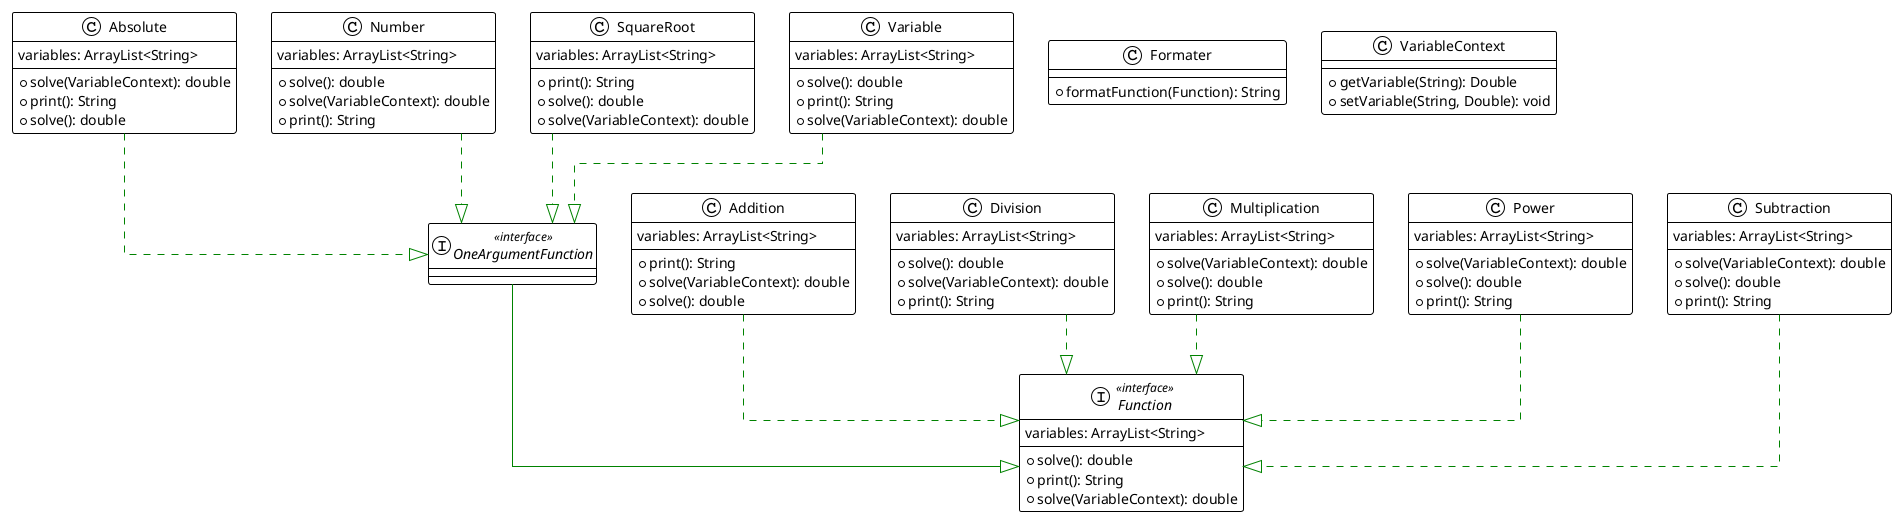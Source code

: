 @startuml

!theme plain
top to bottom direction
skinparam linetype ortho

class Absolute {
  + solve(VariableContext): double
  + print(): String
  + solve(): double
   variables: ArrayList<String>
}
class Addition {
  + print(): String
  + solve(VariableContext): double
  + solve(): double
   variables: ArrayList<String>
}
class Division {
  + solve(): double
  + solve(VariableContext): double
  + print(): String
   variables: ArrayList<String>
}
class Formater {
  + formatFunction(Function): String
}
interface Function << interface >> {
  + solve(): double
  + print(): String
  + solve(VariableContext): double
   variables: ArrayList<String>
}
class Multiplication {
  + solve(VariableContext): double
  + solve(): double
  + print(): String
   variables: ArrayList<String>
}
class Number {
  + solve(): double
  + solve(VariableContext): double
  + print(): String
   variables: ArrayList<String>
}
interface OneArgumentFunction << interface >>
class Power {
  + solve(VariableContext): double
  + solve(): double
  + print(): String
   variables: ArrayList<String>
}
class SquareRoot {
  + print(): String
  + solve(): double
  + solve(VariableContext): double
   variables: ArrayList<String>
}
class Subtraction {
  + solve(VariableContext): double
  + solve(): double
  + print(): String
   variables: ArrayList<String>
}
class Variable {
  + solve(): double
  + print(): String
  + solve(VariableContext): double
   variables: ArrayList<String>
}
class VariableContext {
  + getVariable(String): Double
  + setVariable(String, Double): void
}

Absolute             -[#008200,dashed]-^  OneArgumentFunction 
Addition             -[#008200,dashed]-^  Function            
Division             -[#008200,dashed]-^  Function            
Multiplication       -[#008200,dashed]-^  Function            
Number               -[#008200,dashed]-^  OneArgumentFunction 
OneArgumentFunction  -[#008200,plain]-^  Function            
Power                -[#008200,dashed]-^  Function            
SquareRoot           -[#008200,dashed]-^  OneArgumentFunction 
Subtraction          -[#008200,dashed]-^  Function            
Variable             -[#008200,dashed]-^  OneArgumentFunction 
@enduml
